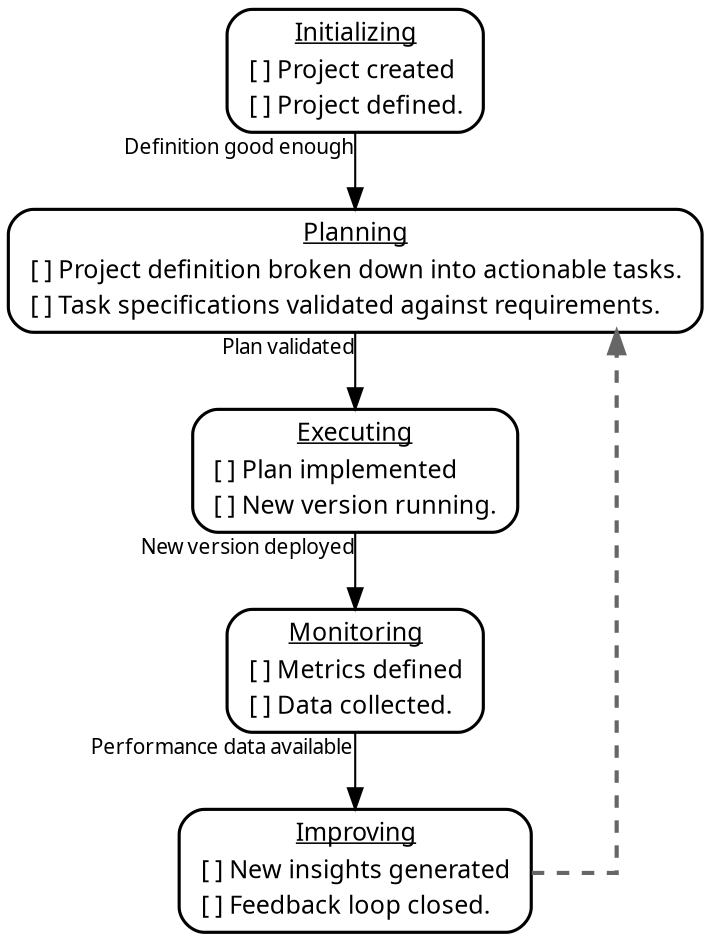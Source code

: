 digraph StatesAndPhases {
    // Graph settings
    rankdir=TB; // Top to Bottom
    splines=ortho; // Orthogonal (right-angled) edges
    overlap=false; // Prevent node overlap
    nodesep=0.5; // Revert node separation
    ranksep=0.5; // Revert rank separation
    node [shape=Mrecord, style="filled", fillcolor="white", fontname="sans-serif", fontsize=12, color="black", penwidth=1.5]; // Node styling with subtle border
    edge [fontname="sans-serif", fontsize=10, color="black"]; // Edge styling
    graph [bgcolor="transparent"]; // Set graph background to transparent

    // Nodes with fulfillment criteria using HTML-like labels
    "Initializing" [label=<
        <TABLE BORDER="0" CELLBORDER="0" CELLSPACING="0">
            <TR><TD COLSPAN="2"><U>Initializing</U></TD></TR>
            <TR><TD ALIGN="LEFT">[ ] Project created</TD></TR>
            <TR><TD ALIGN="LEFT">[ ] Project defined.</TD></TR>
        </TABLE>
    >];
    "Planning" [label=<
        <TABLE BORDER="0" CELLBORDER="0" CELLSPACING="0">
            <TR><TD COLSPAN="2"><U>Planning</U></TD></TR>
            <TR><TD ALIGN="LEFT">[ ] Project definition broken down into actionable tasks.</TD></TR>
            <TR><TD ALIGN="LEFT">[ ] Task specifications validated against requirements.</TD></TR>
        </TABLE>
    >];
    "Executing" [label=<
        <TABLE BORDER="0" CELLBORDER="0" CELLSPACING="0">
            <TR><TD COLSPAN="2"><U>Executing</U></TD></TR>
            <TR><TD ALIGN="LEFT">[ ] Plan implemented</TD></TR>
            <TR><TD ALIGN="LEFT">[ ] New version running.</TD></TR>
        </TABLE>
    >];
    "Monitoring" [label=<
        <TABLE BORDER="0" CELLBORDER="0" CELLSPACING="0">
            <TR><TD COLSPAN="2"><U>Monitoring</U></TD></TR>
            <TR><TD ALIGN="LEFT">[ ] Metrics defined</TD></TR>
            <TR><TD ALIGN="LEFT">[ ] Data collected.</TD></TR>
        </TABLE>
    >];
    "Improving" [label=<
        <TABLE BORDER="0" CELLBORDER="0" CELLSPACING="0">
            <TR><TD COLSPAN="2"><U>Improving</U></TD></TR>
            <TR><TD ALIGN="LEFT">[ ] New insights generated</TD></TR>
            <TR><TD ALIGN="LEFT">[ ] Feedback loop closed.</TD></TR>
        </TABLE>
    >];

    // Edges (transitions) - using xlabel for orthogonal splines
    "Initializing" -> "Planning" [xlabel="Definition good enough"];
    "Planning" -> "Executing" [xlabel="Plan validated"];
    "Executing" -> "Monitoring" [xlabel="New version deployed"];
    "Monitoring" -> "Improving" [xlabel="Performance data available"];
    "Improving" -> "Planning" [constraint=false, penwidth=2, style=dashed, color="#666666"]; // Highlighted loop, label removed
}